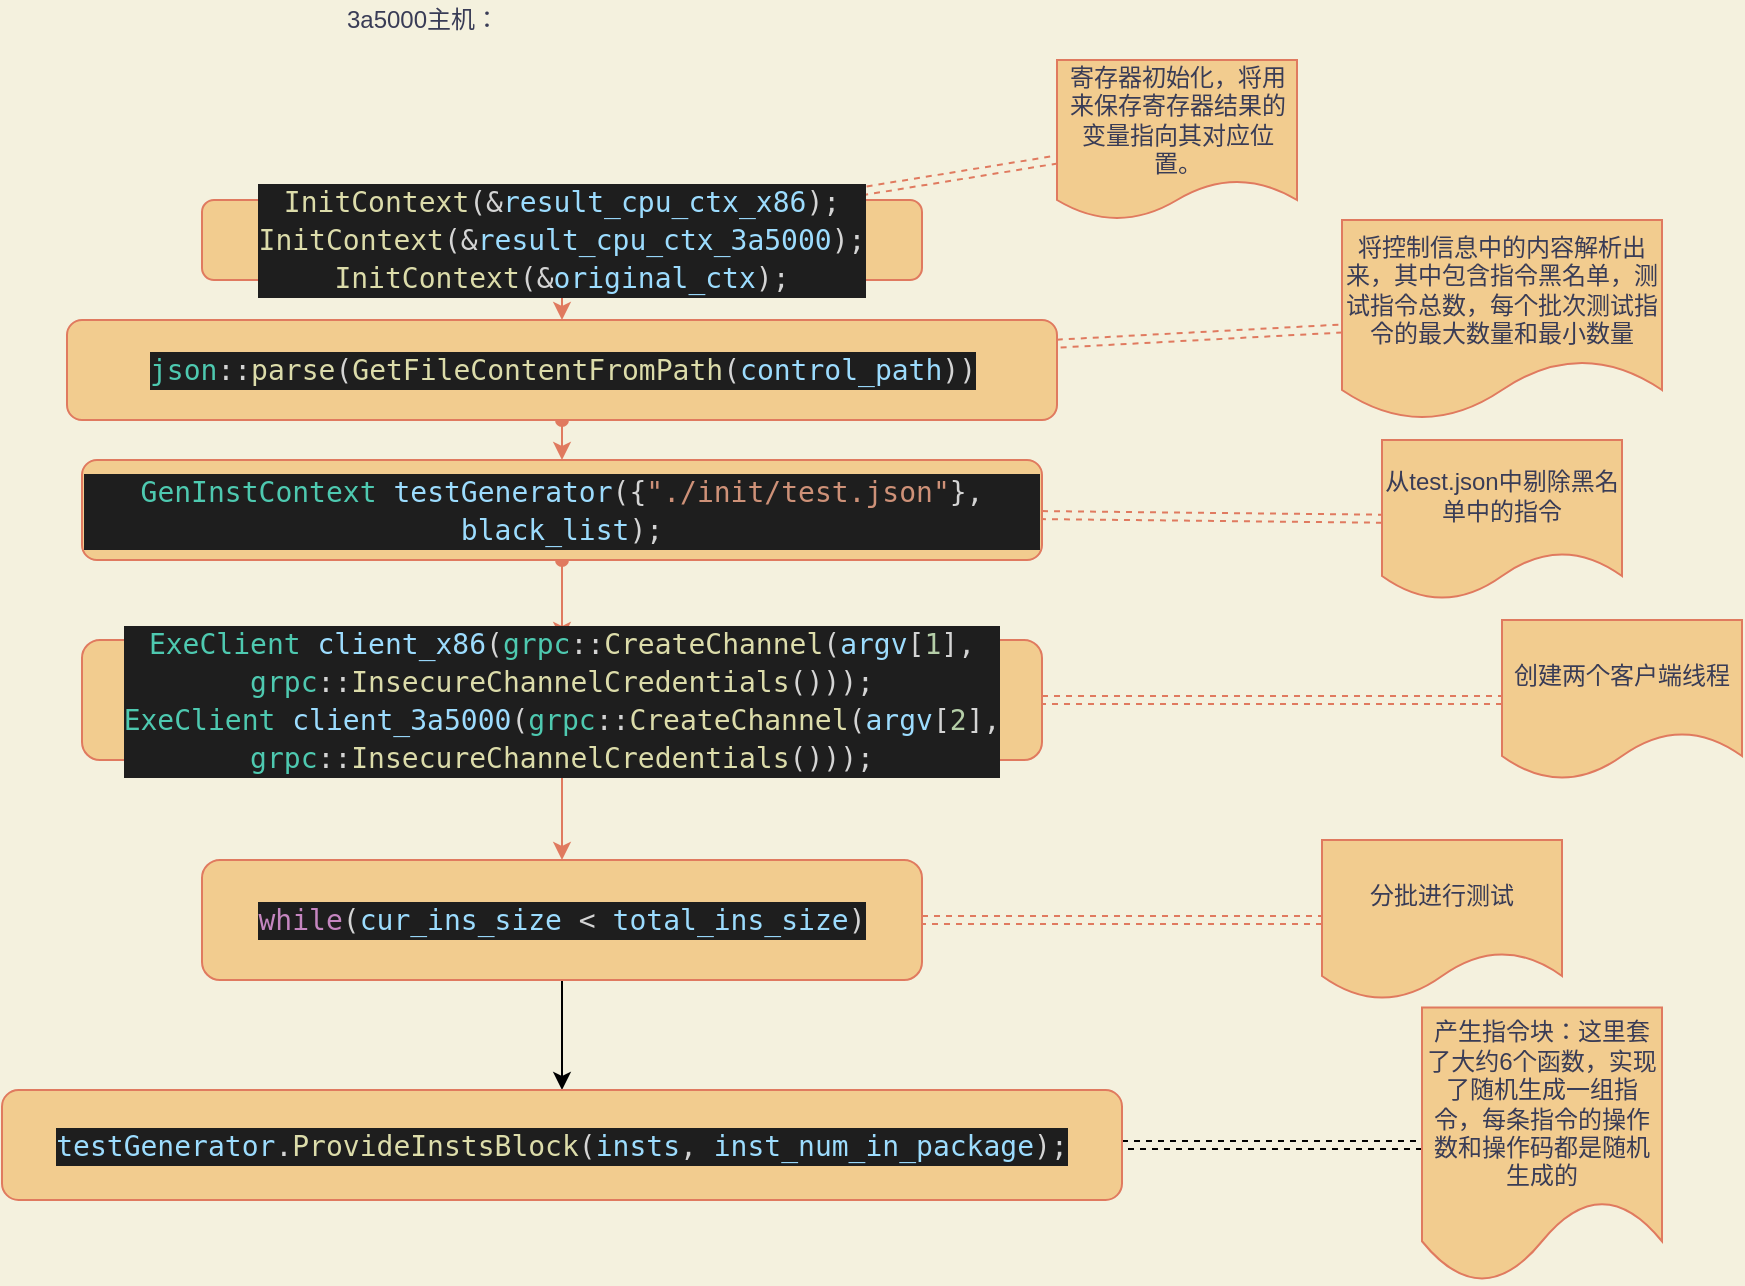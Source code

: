 <mxfile version="15.3.8" type="github" pages="2">
  <diagram id="C5RBs43oDa-KdzZeNtuy" name="Page-1">
    <mxGraphModel dx="1761" dy="629" grid="1" gridSize="10" guides="1" tooltips="1" connect="1" arrows="1" fold="1" page="1" pageScale="1" pageWidth="827" pageHeight="1169" background="#F4F1DE" math="0" shadow="0">
      <root>
        <mxCell id="WIyWlLk6GJQsqaUBKTNV-0" />
        <mxCell id="WIyWlLk6GJQsqaUBKTNV-1" parent="WIyWlLk6GJQsqaUBKTNV-0" />
        <mxCell id="cXA_Oft2BCzyXbZq9LFq-24" value="" style="edgeStyle=none;shape=link;rounded=1;sketch=0;orthogonalLoop=1;jettySize=auto;html=1;dashed=1;fontColor=#393C56;startArrow=oval;startFill=1;strokeColor=#E07A5F;fillColor=#F2CC8F;" parent="WIyWlLk6GJQsqaUBKTNV-1" source="WIyWlLk6GJQsqaUBKTNV-3" target="cXA_Oft2BCzyXbZq9LFq-23" edge="1">
          <mxGeometry relative="1" as="geometry" />
        </mxCell>
        <mxCell id="cXA_Oft2BCzyXbZq9LFq-26" value="" style="edgeStyle=none;rounded=1;sketch=0;orthogonalLoop=1;jettySize=auto;html=1;fontColor=#393C56;startArrow=oval;startFill=1;strokeColor=#E07A5F;fillColor=#F2CC8F;" parent="WIyWlLk6GJQsqaUBKTNV-1" source="WIyWlLk6GJQsqaUBKTNV-3" target="cXA_Oft2BCzyXbZq9LFq-25" edge="1">
          <mxGeometry relative="1" as="geometry" />
        </mxCell>
        <mxCell id="WIyWlLk6GJQsqaUBKTNV-3" value="&lt;div style=&quot;color: rgb(212 , 212 , 212) ; background-color: rgb(30 , 30 , 30) ; font-family: &amp;#34;droid sans mono&amp;#34; , monospace , monospace , &amp;#34;droid sans fallback&amp;#34; ; font-size: 14px ; line-height: 19px&quot;&gt;&lt;div&gt;&lt;span style=&quot;color: #dcdcaa&quot;&gt;InitContext&lt;/span&gt;(&amp;amp;&lt;span style=&quot;color: #9cdcfe&quot;&gt;result_cpu_ctx_x86&lt;/span&gt;);&lt;/div&gt;&lt;div&gt;    &lt;span style=&quot;color: #dcdcaa&quot;&gt;InitContext&lt;/span&gt;(&amp;amp;&lt;span style=&quot;color: #9cdcfe&quot;&gt;result_cpu_ctx_3a5000&lt;/span&gt;);&lt;/div&gt;&lt;div&gt;    &lt;span style=&quot;color: #dcdcaa&quot;&gt;InitContext&lt;/span&gt;(&amp;amp;&lt;span style=&quot;color: #9cdcfe&quot;&gt;original_ctx&lt;/span&gt;);&lt;/div&gt;&lt;/div&gt;" style="rounded=1;whiteSpace=wrap;html=1;fontSize=12;glass=0;strokeWidth=1;shadow=0;fillColor=#F2CC8F;strokeColor=#E07A5F;fontColor=#393C56;" parent="WIyWlLk6GJQsqaUBKTNV-1" vertex="1">
          <mxGeometry x="40" y="140" width="360" height="40" as="geometry" />
        </mxCell>
        <mxCell id="cXA_Oft2BCzyXbZq9LFq-0" value="3a5000主机：" style="text;html=1;align=center;verticalAlign=middle;resizable=0;points=[];autosize=1;strokeColor=none;fillColor=none;fontColor=#393C56;" parent="WIyWlLk6GJQsqaUBKTNV-1" vertex="1">
          <mxGeometry x="105" y="40" width="90" height="20" as="geometry" />
        </mxCell>
        <mxCell id="cXA_Oft2BCzyXbZq9LFq-23" value="&lt;span&gt;寄存器初始化，将用来保存寄存器结果的变量指向其对应位置。&lt;/span&gt;" style="shape=document;whiteSpace=wrap;html=1;boundedLbl=1;rounded=1;shadow=0;fontColor=#393C56;strokeColor=#E07A5F;strokeWidth=1;fillColor=#F2CC8F;glass=0;size=0.25;" parent="WIyWlLk6GJQsqaUBKTNV-1" vertex="1">
          <mxGeometry x="467.5" y="70" width="120" height="80" as="geometry" />
        </mxCell>
        <mxCell id="cXA_Oft2BCzyXbZq9LFq-37" value="" style="edgeStyle=none;rounded=1;sketch=0;orthogonalLoop=1;jettySize=auto;html=1;fontColor=#393C56;startArrow=oval;startFill=1;strokeColor=#E07A5F;fillColor=#F2CC8F;" parent="WIyWlLk6GJQsqaUBKTNV-1" source="cXA_Oft2BCzyXbZq9LFq-25" target="cXA_Oft2BCzyXbZq9LFq-36" edge="1">
          <mxGeometry relative="1" as="geometry" />
        </mxCell>
        <mxCell id="cXA_Oft2BCzyXbZq9LFq-53" value="" style="edgeStyle=none;rounded=1;sketch=0;orthogonalLoop=1;jettySize=auto;html=1;fontColor=#393C56;startArrow=oval;startFill=1;strokeColor=#E07A5F;fillColor=#F2CC8F;dashed=1;shape=link;" parent="WIyWlLk6GJQsqaUBKTNV-1" source="cXA_Oft2BCzyXbZq9LFq-25" target="cXA_Oft2BCzyXbZq9LFq-52" edge="1">
          <mxGeometry relative="1" as="geometry" />
        </mxCell>
        <mxCell id="cXA_Oft2BCzyXbZq9LFq-25" value="&lt;div style=&quot;color: rgb(212 , 212 , 212) ; background-color: rgb(30 , 30 , 30) ; font-family: &amp;#34;droid sans mono&amp;#34; , monospace , monospace , &amp;#34;droid sans fallback&amp;#34; ; font-size: 14px ; line-height: 19px&quot;&gt;&lt;span style=&quot;color: #4ec9b0&quot;&gt;json&lt;/span&gt;::&lt;span style=&quot;color: #dcdcaa&quot;&gt;parse&lt;/span&gt;(&lt;span style=&quot;color: #dcdcaa&quot;&gt;GetFileContentFromPath&lt;/span&gt;(&lt;span style=&quot;color: #9cdcfe&quot;&gt;control_path&lt;/span&gt;))&lt;/div&gt;" style="whiteSpace=wrap;html=1;rounded=1;shadow=0;fontColor=#393C56;strokeColor=#E07A5F;strokeWidth=1;fillColor=#F2CC8F;glass=0;" parent="WIyWlLk6GJQsqaUBKTNV-1" vertex="1">
          <mxGeometry x="-27.5" y="200" width="495" height="50" as="geometry" />
        </mxCell>
        <mxCell id="cXA_Oft2BCzyXbZq9LFq-39" value="" style="edgeStyle=none;rounded=1;sketch=0;orthogonalLoop=1;jettySize=auto;html=1;fontColor=#393C56;startArrow=oval;startFill=1;strokeColor=#E07A5F;fillColor=#F2CC8F;" parent="WIyWlLk6GJQsqaUBKTNV-1" source="cXA_Oft2BCzyXbZq9LFq-36" target="cXA_Oft2BCzyXbZq9LFq-38" edge="1">
          <mxGeometry relative="1" as="geometry" />
        </mxCell>
        <mxCell id="cXA_Oft2BCzyXbZq9LFq-55" value="" style="edgeStyle=none;shape=link;rounded=1;sketch=0;orthogonalLoop=1;jettySize=auto;html=1;dashed=1;fontColor=#393C56;startArrow=oval;startFill=1;strokeColor=#E07A5F;fillColor=#F2CC8F;" parent="WIyWlLk6GJQsqaUBKTNV-1" source="cXA_Oft2BCzyXbZq9LFq-36" target="cXA_Oft2BCzyXbZq9LFq-54" edge="1">
          <mxGeometry relative="1" as="geometry" />
        </mxCell>
        <mxCell id="cXA_Oft2BCzyXbZq9LFq-36" value="&lt;div style=&quot;background-color: rgb(30 , 30 , 30) ; line-height: 19px&quot;&gt;&lt;div style=&quot;color: rgb(212 , 212 , 212) ; font-family: &amp;#34;droid sans mono&amp;#34; , monospace , monospace , &amp;#34;droid sans fallback&amp;#34; ; font-size: 14px ; line-height: 19px&quot;&gt;&lt;span style=&quot;color: #4ec9b0&quot;&gt;GenInstContext&lt;/span&gt; &lt;span style=&quot;color: #9cdcfe&quot;&gt;testGenerator&lt;/span&gt;({&lt;span style=&quot;color: #ce9178&quot;&gt;&quot;./init/test.json&quot;&lt;/span&gt;}, &lt;span style=&quot;color: #9cdcfe&quot;&gt;black_list&lt;/span&gt;);&lt;/div&gt;&lt;/div&gt;" style="whiteSpace=wrap;html=1;rounded=1;shadow=0;fontColor=#393C56;strokeColor=#E07A5F;strokeWidth=1;fillColor=#F2CC8F;glass=0;" parent="WIyWlLk6GJQsqaUBKTNV-1" vertex="1">
          <mxGeometry x="-20" y="270" width="480" height="50" as="geometry" />
        </mxCell>
        <mxCell id="cXA_Oft2BCzyXbZq9LFq-41" value="" style="edgeStyle=none;rounded=1;sketch=0;orthogonalLoop=1;jettySize=auto;html=1;fontColor=#393C56;startArrow=oval;startFill=1;strokeColor=#E07A5F;fillColor=#F2CC8F;" parent="WIyWlLk6GJQsqaUBKTNV-1" source="cXA_Oft2BCzyXbZq9LFq-38" target="cXA_Oft2BCzyXbZq9LFq-40" edge="1">
          <mxGeometry relative="1" as="geometry" />
        </mxCell>
        <mxCell id="cXA_Oft2BCzyXbZq9LFq-57" value="" style="edgeStyle=none;shape=link;rounded=1;sketch=0;orthogonalLoop=1;jettySize=auto;html=1;dashed=1;fontColor=#393C56;startArrow=oval;startFill=1;strokeColor=#E07A5F;fillColor=#F2CC8F;" parent="WIyWlLk6GJQsqaUBKTNV-1" source="cXA_Oft2BCzyXbZq9LFq-38" target="cXA_Oft2BCzyXbZq9LFq-56" edge="1">
          <mxGeometry relative="1" as="geometry" />
        </mxCell>
        <mxCell id="cXA_Oft2BCzyXbZq9LFq-38" value="&lt;div style=&quot;color: rgb(212 , 212 , 212) ; background-color: rgb(30 , 30 , 30) ; font-family: &amp;#34;droid sans mono&amp;#34; , monospace , monospace , &amp;#34;droid sans fallback&amp;#34; ; font-size: 14px ; line-height: 19px&quot;&gt;&lt;div&gt;&lt;span style=&quot;color: #4ec9b0&quot;&gt;ExeClient&lt;/span&gt; &lt;span style=&quot;color: #9cdcfe&quot;&gt;client_x86&lt;/span&gt;(&lt;span style=&quot;color: #4ec9b0&quot;&gt;grpc&lt;/span&gt;::&lt;span style=&quot;color: #dcdcaa&quot;&gt;CreateChannel&lt;/span&gt;(&lt;span style=&quot;color: #9cdcfe&quot;&gt;argv&lt;/span&gt;[&lt;span style=&quot;color: #b5cea8&quot;&gt;1&lt;/span&gt;], &lt;/div&gt;&lt;div&gt;                &lt;span style=&quot;color: #4ec9b0&quot;&gt;grpc&lt;/span&gt;::&lt;span style=&quot;color: #dcdcaa&quot;&gt;InsecureChannelCredentials&lt;/span&gt;()));&lt;/div&gt;&lt;div&gt;    &lt;span style=&quot;color: #4ec9b0&quot;&gt;ExeClient&lt;/span&gt; &lt;span style=&quot;color: #9cdcfe&quot;&gt;client_3a5000&lt;/span&gt;(&lt;span style=&quot;color: #4ec9b0&quot;&gt;grpc&lt;/span&gt;::&lt;span style=&quot;color: #dcdcaa&quot;&gt;CreateChannel&lt;/span&gt;(&lt;span style=&quot;color: #9cdcfe&quot;&gt;argv&lt;/span&gt;[&lt;span style=&quot;color: #b5cea8&quot;&gt;2&lt;/span&gt;], &lt;/div&gt;&lt;div&gt;                &lt;span style=&quot;color: #4ec9b0&quot;&gt;grpc&lt;/span&gt;::&lt;span style=&quot;color: #dcdcaa&quot;&gt;InsecureChannelCredentials&lt;/span&gt;()));&lt;/div&gt;&lt;/div&gt;" style="whiteSpace=wrap;html=1;rounded=1;shadow=0;fontColor=#393C56;strokeColor=#E07A5F;strokeWidth=1;fillColor=#F2CC8F;glass=0;" parent="WIyWlLk6GJQsqaUBKTNV-1" vertex="1">
          <mxGeometry x="-20" y="360" width="480" height="60" as="geometry" />
        </mxCell>
        <mxCell id="cXA_Oft2BCzyXbZq9LFq-59" value="" style="edgeStyle=none;shape=link;rounded=1;sketch=0;orthogonalLoop=1;jettySize=auto;html=1;dashed=1;fontColor=#393C56;startArrow=oval;startFill=1;strokeColor=#E07A5F;fillColor=#F2CC8F;" parent="WIyWlLk6GJQsqaUBKTNV-1" source="cXA_Oft2BCzyXbZq9LFq-40" target="cXA_Oft2BCzyXbZq9LFq-58" edge="1">
          <mxGeometry relative="1" as="geometry" />
        </mxCell>
        <mxCell id="sbwN-sADD-QaQB_fu3mj-3" value="" style="edgeStyle=orthogonalEdgeStyle;rounded=0;orthogonalLoop=1;jettySize=auto;html=1;" edge="1" parent="WIyWlLk6GJQsqaUBKTNV-1" source="cXA_Oft2BCzyXbZq9LFq-40" target="sbwN-sADD-QaQB_fu3mj-2">
          <mxGeometry relative="1" as="geometry" />
        </mxCell>
        <mxCell id="cXA_Oft2BCzyXbZq9LFq-40" value="&lt;div style=&quot;color: rgb(212 , 212 , 212) ; background-color: rgb(30 , 30 , 30) ; font-family: &amp;#34;droid sans mono&amp;#34; , monospace , monospace , &amp;#34;droid sans fallback&amp;#34; ; font-size: 14px ; line-height: 19px&quot;&gt;&lt;span style=&quot;color: #c586c0&quot;&gt;while&lt;/span&gt;(&lt;span style=&quot;color: #9cdcfe&quot;&gt;cur_ins_size&lt;/span&gt; &amp;lt; &lt;span style=&quot;color: #9cdcfe&quot;&gt;total_ins_size&lt;/span&gt;)&lt;/div&gt;" style="whiteSpace=wrap;html=1;rounded=1;shadow=0;fontColor=#393C56;strokeColor=#E07A5F;strokeWidth=1;fillColor=#F2CC8F;glass=0;" parent="WIyWlLk6GJQsqaUBKTNV-1" vertex="1">
          <mxGeometry x="40" y="470" width="360" height="60" as="geometry" />
        </mxCell>
        <mxCell id="cXA_Oft2BCzyXbZq9LFq-52" value="将控制信息中的内容解析出来，其中包含指令黑名单，测试指令总数，每个批次测试指令的最大数量和最小数量" style="shape=document;whiteSpace=wrap;html=1;boundedLbl=1;rounded=1;shadow=0;fontColor=#393C56;strokeColor=#E07A5F;strokeWidth=1;fillColor=#F2CC8F;glass=0;" parent="WIyWlLk6GJQsqaUBKTNV-1" vertex="1">
          <mxGeometry x="610" y="150" width="160" height="100" as="geometry" />
        </mxCell>
        <mxCell id="cXA_Oft2BCzyXbZq9LFq-54" value="从test.json中剔除黑名单中的指令" style="shape=document;whiteSpace=wrap;html=1;boundedLbl=1;rounded=1;shadow=0;fontColor=#393C56;strokeColor=#E07A5F;strokeWidth=1;fillColor=#F2CC8F;glass=0;" parent="WIyWlLk6GJQsqaUBKTNV-1" vertex="1">
          <mxGeometry x="630" y="260" width="120" height="80" as="geometry" />
        </mxCell>
        <mxCell id="cXA_Oft2BCzyXbZq9LFq-56" value="创建两个客户端线程" style="shape=document;whiteSpace=wrap;html=1;boundedLbl=1;rounded=1;shadow=0;fontColor=#393C56;strokeColor=#E07A5F;strokeWidth=1;fillColor=#F2CC8F;glass=0;" parent="WIyWlLk6GJQsqaUBKTNV-1" vertex="1">
          <mxGeometry x="690" y="350" width="120" height="80" as="geometry" />
        </mxCell>
        <mxCell id="cXA_Oft2BCzyXbZq9LFq-58" value="分批进行测试" style="shape=document;whiteSpace=wrap;html=1;boundedLbl=1;rounded=1;shadow=0;fontColor=#393C56;strokeColor=#E07A5F;strokeWidth=1;fillColor=#F2CC8F;glass=0;" parent="WIyWlLk6GJQsqaUBKTNV-1" vertex="1">
          <mxGeometry x="600" y="460" width="120" height="80" as="geometry" />
        </mxCell>
        <mxCell id="sbwN-sADD-QaQB_fu3mj-8" value="" style="edgeStyle=orthogonalEdgeStyle;shape=link;rounded=0;orthogonalLoop=1;jettySize=auto;html=1;dashed=1;" edge="1" parent="WIyWlLk6GJQsqaUBKTNV-1" source="sbwN-sADD-QaQB_fu3mj-2" target="sbwN-sADD-QaQB_fu3mj-7">
          <mxGeometry relative="1" as="geometry" />
        </mxCell>
        <mxCell id="sbwN-sADD-QaQB_fu3mj-2" value="&lt;meta charset=&quot;utf-8&quot;&gt;&lt;div style=&quot;color: rgb(212, 212, 212); background-color: rgb(30, 30, 30); font-family: &amp;quot;droid sans mono&amp;quot;, monospace, monospace, &amp;quot;droid sans fallback&amp;quot;; font-weight: normal; font-size: 14px; line-height: 19px;&quot;&gt;&lt;div&gt;&lt;span style=&quot;color: #9cdcfe&quot;&gt;testGenerator&lt;/span&gt;&lt;span style=&quot;color: #d4d4d4&quot;&gt;.&lt;/span&gt;&lt;span style=&quot;color: #dcdcaa&quot;&gt;ProvideInstsBlock&lt;/span&gt;&lt;span style=&quot;color: #d4d4d4&quot;&gt;(&lt;/span&gt;&lt;span style=&quot;color: #9cdcfe&quot;&gt;insts&lt;/span&gt;&lt;span style=&quot;color: #d4d4d4&quot;&gt;, &lt;/span&gt;&lt;span style=&quot;color: #9cdcfe&quot;&gt;inst_num_in_package&lt;/span&gt;&lt;span style=&quot;color: #d4d4d4&quot;&gt;);&lt;/span&gt;&lt;/div&gt;&lt;/div&gt;" style="whiteSpace=wrap;html=1;rounded=1;shadow=0;fontColor=#393C56;strokeColor=#E07A5F;strokeWidth=1;fillColor=#F2CC8F;glass=0;" vertex="1" parent="WIyWlLk6GJQsqaUBKTNV-1">
          <mxGeometry x="-60" y="585" width="560" height="55" as="geometry" />
        </mxCell>
        <mxCell id="sbwN-sADD-QaQB_fu3mj-7" value="产生指令块：这里套了大约6个函数，实现了随机生成一组指令，每条指令的操作数和操作码都是随机生成的" style="shape=document;whiteSpace=wrap;html=1;boundedLbl=1;rounded=1;shadow=0;fontColor=#393C56;strokeColor=#E07A5F;strokeWidth=1;fillColor=#F2CC8F;glass=0;" vertex="1" parent="WIyWlLk6GJQsqaUBKTNV-1">
          <mxGeometry x="650" y="543.75" width="120" height="137.5" as="geometry" />
        </mxCell>
      </root>
    </mxGraphModel>
  </diagram>
  <diagram id="bHGTHVexfpkSSWLcN5AT" name="Page-2">
    <mxGraphModel dx="1140" dy="642" grid="1" gridSize="10" guides="1" tooltips="1" connect="1" arrows="1" fold="1" page="1" pageScale="1" pageWidth="827" pageHeight="1169" math="0" shadow="0">
      <root>
        <mxCell id="BbfnvtyRnh7v-UzqNb1H-0" />
        <mxCell id="BbfnvtyRnh7v-UzqNb1H-1" parent="BbfnvtyRnh7v-UzqNb1H-0" />
        <mxCell id="BbfnvtyRnh7v-UzqNb1H-2" value="context.cpp 87行 test_keystone.c 15行 KS_MODE_32 是否要改成64" style="text;html=1;align=center;verticalAlign=middle;resizable=0;points=[];autosize=1;strokeColor=none;fillColor=none;" vertex="1" parent="BbfnvtyRnh7v-UzqNb1H-1">
          <mxGeometry x="30" y="40" width="380" height="20" as="geometry" />
        </mxCell>
      </root>
    </mxGraphModel>
  </diagram>
</mxfile>

